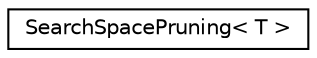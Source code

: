 digraph "Graphical Class Hierarchy"
{
  edge [fontname="Helvetica",fontsize="10",labelfontname="Helvetica",labelfontsize="10"];
  node [fontname="Helvetica",fontsize="10",shape=record];
  rankdir="LR";
  Node1 [label="SearchSpacePruning\< T \>",height=0.2,width=0.4,color="black", fillcolor="white", style="filled",URL="$classSearchSpacePruning.html"];
}
